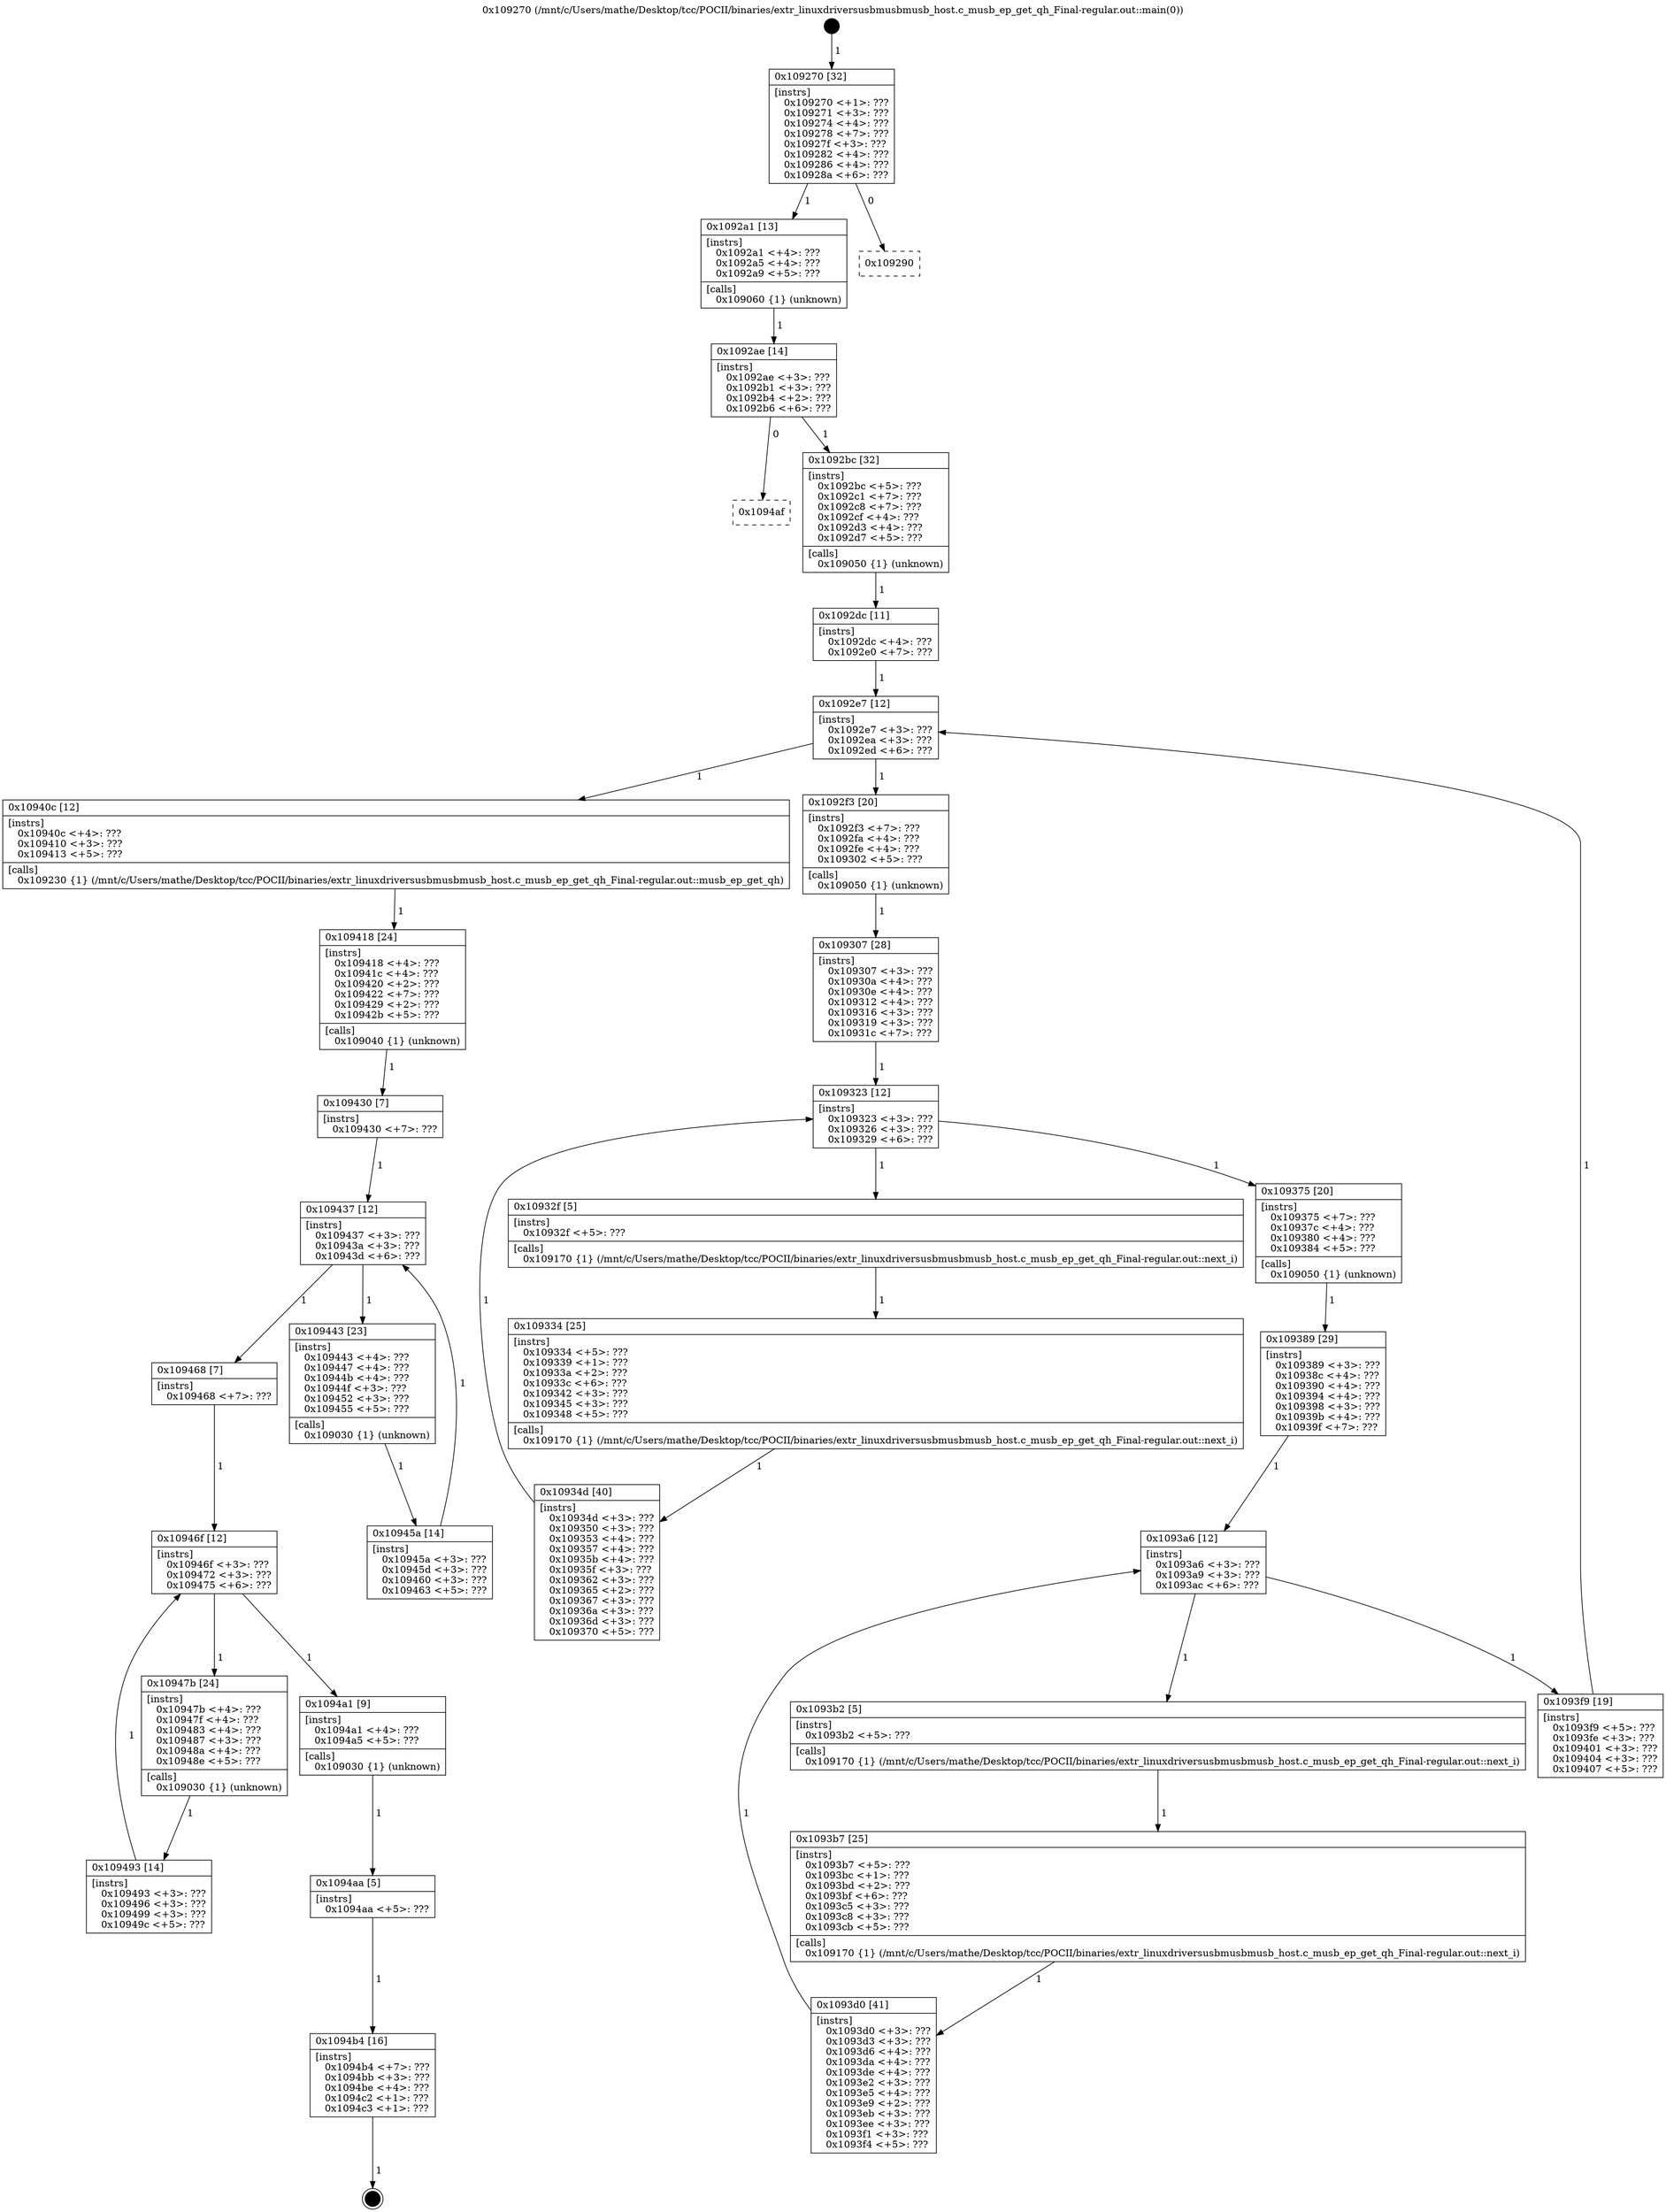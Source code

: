digraph "0x109270" {
  label = "0x109270 (/mnt/c/Users/mathe/Desktop/tcc/POCII/binaries/extr_linuxdriversusbmusbmusb_host.c_musb_ep_get_qh_Final-regular.out::main(0))"
  labelloc = "t"
  node[shape=record]

  Entry [label="",width=0.3,height=0.3,shape=circle,fillcolor=black,style=filled]
  "0x109270" [label="{
     0x109270 [32]\l
     | [instrs]\l
     &nbsp;&nbsp;0x109270 \<+1\>: ???\l
     &nbsp;&nbsp;0x109271 \<+3\>: ???\l
     &nbsp;&nbsp;0x109274 \<+4\>: ???\l
     &nbsp;&nbsp;0x109278 \<+7\>: ???\l
     &nbsp;&nbsp;0x10927f \<+3\>: ???\l
     &nbsp;&nbsp;0x109282 \<+4\>: ???\l
     &nbsp;&nbsp;0x109286 \<+4\>: ???\l
     &nbsp;&nbsp;0x10928a \<+6\>: ???\l
  }"]
  "0x1092a1" [label="{
     0x1092a1 [13]\l
     | [instrs]\l
     &nbsp;&nbsp;0x1092a1 \<+4\>: ???\l
     &nbsp;&nbsp;0x1092a5 \<+4\>: ???\l
     &nbsp;&nbsp;0x1092a9 \<+5\>: ???\l
     | [calls]\l
     &nbsp;&nbsp;0x109060 \{1\} (unknown)\l
  }"]
  "0x109290" [label="{
     0x109290\l
  }", style=dashed]
  "0x1092ae" [label="{
     0x1092ae [14]\l
     | [instrs]\l
     &nbsp;&nbsp;0x1092ae \<+3\>: ???\l
     &nbsp;&nbsp;0x1092b1 \<+3\>: ???\l
     &nbsp;&nbsp;0x1092b4 \<+2\>: ???\l
     &nbsp;&nbsp;0x1092b6 \<+6\>: ???\l
  }"]
  "0x1094af" [label="{
     0x1094af\l
  }", style=dashed]
  "0x1092bc" [label="{
     0x1092bc [32]\l
     | [instrs]\l
     &nbsp;&nbsp;0x1092bc \<+5\>: ???\l
     &nbsp;&nbsp;0x1092c1 \<+7\>: ???\l
     &nbsp;&nbsp;0x1092c8 \<+7\>: ???\l
     &nbsp;&nbsp;0x1092cf \<+4\>: ???\l
     &nbsp;&nbsp;0x1092d3 \<+4\>: ???\l
     &nbsp;&nbsp;0x1092d7 \<+5\>: ???\l
     | [calls]\l
     &nbsp;&nbsp;0x109050 \{1\} (unknown)\l
  }"]
  Exit [label="",width=0.3,height=0.3,shape=circle,fillcolor=black,style=filled,peripheries=2]
  "0x1092e7" [label="{
     0x1092e7 [12]\l
     | [instrs]\l
     &nbsp;&nbsp;0x1092e7 \<+3\>: ???\l
     &nbsp;&nbsp;0x1092ea \<+3\>: ???\l
     &nbsp;&nbsp;0x1092ed \<+6\>: ???\l
  }"]
  "0x10940c" [label="{
     0x10940c [12]\l
     | [instrs]\l
     &nbsp;&nbsp;0x10940c \<+4\>: ???\l
     &nbsp;&nbsp;0x109410 \<+3\>: ???\l
     &nbsp;&nbsp;0x109413 \<+5\>: ???\l
     | [calls]\l
     &nbsp;&nbsp;0x109230 \{1\} (/mnt/c/Users/mathe/Desktop/tcc/POCII/binaries/extr_linuxdriversusbmusbmusb_host.c_musb_ep_get_qh_Final-regular.out::musb_ep_get_qh)\l
  }"]
  "0x1092f3" [label="{
     0x1092f3 [20]\l
     | [instrs]\l
     &nbsp;&nbsp;0x1092f3 \<+7\>: ???\l
     &nbsp;&nbsp;0x1092fa \<+4\>: ???\l
     &nbsp;&nbsp;0x1092fe \<+4\>: ???\l
     &nbsp;&nbsp;0x109302 \<+5\>: ???\l
     | [calls]\l
     &nbsp;&nbsp;0x109050 \{1\} (unknown)\l
  }"]
  "0x109323" [label="{
     0x109323 [12]\l
     | [instrs]\l
     &nbsp;&nbsp;0x109323 \<+3\>: ???\l
     &nbsp;&nbsp;0x109326 \<+3\>: ???\l
     &nbsp;&nbsp;0x109329 \<+6\>: ???\l
  }"]
  "0x109375" [label="{
     0x109375 [20]\l
     | [instrs]\l
     &nbsp;&nbsp;0x109375 \<+7\>: ???\l
     &nbsp;&nbsp;0x10937c \<+4\>: ???\l
     &nbsp;&nbsp;0x109380 \<+4\>: ???\l
     &nbsp;&nbsp;0x109384 \<+5\>: ???\l
     | [calls]\l
     &nbsp;&nbsp;0x109050 \{1\} (unknown)\l
  }"]
  "0x10932f" [label="{
     0x10932f [5]\l
     | [instrs]\l
     &nbsp;&nbsp;0x10932f \<+5\>: ???\l
     | [calls]\l
     &nbsp;&nbsp;0x109170 \{1\} (/mnt/c/Users/mathe/Desktop/tcc/POCII/binaries/extr_linuxdriversusbmusbmusb_host.c_musb_ep_get_qh_Final-regular.out::next_i)\l
  }"]
  "0x109334" [label="{
     0x109334 [25]\l
     | [instrs]\l
     &nbsp;&nbsp;0x109334 \<+5\>: ???\l
     &nbsp;&nbsp;0x109339 \<+1\>: ???\l
     &nbsp;&nbsp;0x10933a \<+2\>: ???\l
     &nbsp;&nbsp;0x10933c \<+6\>: ???\l
     &nbsp;&nbsp;0x109342 \<+3\>: ???\l
     &nbsp;&nbsp;0x109345 \<+3\>: ???\l
     &nbsp;&nbsp;0x109348 \<+5\>: ???\l
     | [calls]\l
     &nbsp;&nbsp;0x109170 \{1\} (/mnt/c/Users/mathe/Desktop/tcc/POCII/binaries/extr_linuxdriversusbmusbmusb_host.c_musb_ep_get_qh_Final-regular.out::next_i)\l
  }"]
  "0x10934d" [label="{
     0x10934d [40]\l
     | [instrs]\l
     &nbsp;&nbsp;0x10934d \<+3\>: ???\l
     &nbsp;&nbsp;0x109350 \<+3\>: ???\l
     &nbsp;&nbsp;0x109353 \<+4\>: ???\l
     &nbsp;&nbsp;0x109357 \<+4\>: ???\l
     &nbsp;&nbsp;0x10935b \<+4\>: ???\l
     &nbsp;&nbsp;0x10935f \<+3\>: ???\l
     &nbsp;&nbsp;0x109362 \<+3\>: ???\l
     &nbsp;&nbsp;0x109365 \<+2\>: ???\l
     &nbsp;&nbsp;0x109367 \<+3\>: ???\l
     &nbsp;&nbsp;0x10936a \<+3\>: ???\l
     &nbsp;&nbsp;0x10936d \<+3\>: ???\l
     &nbsp;&nbsp;0x109370 \<+5\>: ???\l
  }"]
  "0x109307" [label="{
     0x109307 [28]\l
     | [instrs]\l
     &nbsp;&nbsp;0x109307 \<+3\>: ???\l
     &nbsp;&nbsp;0x10930a \<+4\>: ???\l
     &nbsp;&nbsp;0x10930e \<+4\>: ???\l
     &nbsp;&nbsp;0x109312 \<+4\>: ???\l
     &nbsp;&nbsp;0x109316 \<+3\>: ???\l
     &nbsp;&nbsp;0x109319 \<+3\>: ???\l
     &nbsp;&nbsp;0x10931c \<+7\>: ???\l
  }"]
  "0x1093a6" [label="{
     0x1093a6 [12]\l
     | [instrs]\l
     &nbsp;&nbsp;0x1093a6 \<+3\>: ???\l
     &nbsp;&nbsp;0x1093a9 \<+3\>: ???\l
     &nbsp;&nbsp;0x1093ac \<+6\>: ???\l
  }"]
  "0x1093f9" [label="{
     0x1093f9 [19]\l
     | [instrs]\l
     &nbsp;&nbsp;0x1093f9 \<+5\>: ???\l
     &nbsp;&nbsp;0x1093fe \<+3\>: ???\l
     &nbsp;&nbsp;0x109401 \<+3\>: ???\l
     &nbsp;&nbsp;0x109404 \<+3\>: ???\l
     &nbsp;&nbsp;0x109407 \<+5\>: ???\l
  }"]
  "0x1093b2" [label="{
     0x1093b2 [5]\l
     | [instrs]\l
     &nbsp;&nbsp;0x1093b2 \<+5\>: ???\l
     | [calls]\l
     &nbsp;&nbsp;0x109170 \{1\} (/mnt/c/Users/mathe/Desktop/tcc/POCII/binaries/extr_linuxdriversusbmusbmusb_host.c_musb_ep_get_qh_Final-regular.out::next_i)\l
  }"]
  "0x1093b7" [label="{
     0x1093b7 [25]\l
     | [instrs]\l
     &nbsp;&nbsp;0x1093b7 \<+5\>: ???\l
     &nbsp;&nbsp;0x1093bc \<+1\>: ???\l
     &nbsp;&nbsp;0x1093bd \<+2\>: ???\l
     &nbsp;&nbsp;0x1093bf \<+6\>: ???\l
     &nbsp;&nbsp;0x1093c5 \<+3\>: ???\l
     &nbsp;&nbsp;0x1093c8 \<+3\>: ???\l
     &nbsp;&nbsp;0x1093cb \<+5\>: ???\l
     | [calls]\l
     &nbsp;&nbsp;0x109170 \{1\} (/mnt/c/Users/mathe/Desktop/tcc/POCII/binaries/extr_linuxdriversusbmusbmusb_host.c_musb_ep_get_qh_Final-regular.out::next_i)\l
  }"]
  "0x1093d0" [label="{
     0x1093d0 [41]\l
     | [instrs]\l
     &nbsp;&nbsp;0x1093d0 \<+3\>: ???\l
     &nbsp;&nbsp;0x1093d3 \<+3\>: ???\l
     &nbsp;&nbsp;0x1093d6 \<+4\>: ???\l
     &nbsp;&nbsp;0x1093da \<+4\>: ???\l
     &nbsp;&nbsp;0x1093de \<+4\>: ???\l
     &nbsp;&nbsp;0x1093e2 \<+3\>: ???\l
     &nbsp;&nbsp;0x1093e5 \<+4\>: ???\l
     &nbsp;&nbsp;0x1093e9 \<+2\>: ???\l
     &nbsp;&nbsp;0x1093eb \<+3\>: ???\l
     &nbsp;&nbsp;0x1093ee \<+3\>: ???\l
     &nbsp;&nbsp;0x1093f1 \<+3\>: ???\l
     &nbsp;&nbsp;0x1093f4 \<+5\>: ???\l
  }"]
  "0x109389" [label="{
     0x109389 [29]\l
     | [instrs]\l
     &nbsp;&nbsp;0x109389 \<+3\>: ???\l
     &nbsp;&nbsp;0x10938c \<+4\>: ???\l
     &nbsp;&nbsp;0x109390 \<+4\>: ???\l
     &nbsp;&nbsp;0x109394 \<+4\>: ???\l
     &nbsp;&nbsp;0x109398 \<+3\>: ???\l
     &nbsp;&nbsp;0x10939b \<+4\>: ???\l
     &nbsp;&nbsp;0x10939f \<+7\>: ???\l
  }"]
  "0x1094b4" [label="{
     0x1094b4 [16]\l
     | [instrs]\l
     &nbsp;&nbsp;0x1094b4 \<+7\>: ???\l
     &nbsp;&nbsp;0x1094bb \<+3\>: ???\l
     &nbsp;&nbsp;0x1094be \<+4\>: ???\l
     &nbsp;&nbsp;0x1094c2 \<+1\>: ???\l
     &nbsp;&nbsp;0x1094c3 \<+1\>: ???\l
  }"]
  "0x1092dc" [label="{
     0x1092dc [11]\l
     | [instrs]\l
     &nbsp;&nbsp;0x1092dc \<+4\>: ???\l
     &nbsp;&nbsp;0x1092e0 \<+7\>: ???\l
  }"]
  "0x109418" [label="{
     0x109418 [24]\l
     | [instrs]\l
     &nbsp;&nbsp;0x109418 \<+4\>: ???\l
     &nbsp;&nbsp;0x10941c \<+4\>: ???\l
     &nbsp;&nbsp;0x109420 \<+2\>: ???\l
     &nbsp;&nbsp;0x109422 \<+7\>: ???\l
     &nbsp;&nbsp;0x109429 \<+2\>: ???\l
     &nbsp;&nbsp;0x10942b \<+5\>: ???\l
     | [calls]\l
     &nbsp;&nbsp;0x109040 \{1\} (unknown)\l
  }"]
  "0x109437" [label="{
     0x109437 [12]\l
     | [instrs]\l
     &nbsp;&nbsp;0x109437 \<+3\>: ???\l
     &nbsp;&nbsp;0x10943a \<+3\>: ???\l
     &nbsp;&nbsp;0x10943d \<+6\>: ???\l
  }"]
  "0x10946f" [label="{
     0x10946f [12]\l
     | [instrs]\l
     &nbsp;&nbsp;0x10946f \<+3\>: ???\l
     &nbsp;&nbsp;0x109472 \<+3\>: ???\l
     &nbsp;&nbsp;0x109475 \<+6\>: ???\l
  }"]
  "0x109443" [label="{
     0x109443 [23]\l
     | [instrs]\l
     &nbsp;&nbsp;0x109443 \<+4\>: ???\l
     &nbsp;&nbsp;0x109447 \<+4\>: ???\l
     &nbsp;&nbsp;0x10944b \<+4\>: ???\l
     &nbsp;&nbsp;0x10944f \<+3\>: ???\l
     &nbsp;&nbsp;0x109452 \<+3\>: ???\l
     &nbsp;&nbsp;0x109455 \<+5\>: ???\l
     | [calls]\l
     &nbsp;&nbsp;0x109030 \{1\} (unknown)\l
  }"]
  "0x10945a" [label="{
     0x10945a [14]\l
     | [instrs]\l
     &nbsp;&nbsp;0x10945a \<+3\>: ???\l
     &nbsp;&nbsp;0x10945d \<+3\>: ???\l
     &nbsp;&nbsp;0x109460 \<+3\>: ???\l
     &nbsp;&nbsp;0x109463 \<+5\>: ???\l
  }"]
  "0x109430" [label="{
     0x109430 [7]\l
     | [instrs]\l
     &nbsp;&nbsp;0x109430 \<+7\>: ???\l
  }"]
  "0x1094a1" [label="{
     0x1094a1 [9]\l
     | [instrs]\l
     &nbsp;&nbsp;0x1094a1 \<+4\>: ???\l
     &nbsp;&nbsp;0x1094a5 \<+5\>: ???\l
     | [calls]\l
     &nbsp;&nbsp;0x109030 \{1\} (unknown)\l
  }"]
  "0x10947b" [label="{
     0x10947b [24]\l
     | [instrs]\l
     &nbsp;&nbsp;0x10947b \<+4\>: ???\l
     &nbsp;&nbsp;0x10947f \<+4\>: ???\l
     &nbsp;&nbsp;0x109483 \<+4\>: ???\l
     &nbsp;&nbsp;0x109487 \<+3\>: ???\l
     &nbsp;&nbsp;0x10948a \<+4\>: ???\l
     &nbsp;&nbsp;0x10948e \<+5\>: ???\l
     | [calls]\l
     &nbsp;&nbsp;0x109030 \{1\} (unknown)\l
  }"]
  "0x109493" [label="{
     0x109493 [14]\l
     | [instrs]\l
     &nbsp;&nbsp;0x109493 \<+3\>: ???\l
     &nbsp;&nbsp;0x109496 \<+3\>: ???\l
     &nbsp;&nbsp;0x109499 \<+3\>: ???\l
     &nbsp;&nbsp;0x10949c \<+5\>: ???\l
  }"]
  "0x109468" [label="{
     0x109468 [7]\l
     | [instrs]\l
     &nbsp;&nbsp;0x109468 \<+7\>: ???\l
  }"]
  "0x1094aa" [label="{
     0x1094aa [5]\l
     | [instrs]\l
     &nbsp;&nbsp;0x1094aa \<+5\>: ???\l
  }"]
  Entry -> "0x109270" [label=" 1"]
  "0x109270" -> "0x1092a1" [label=" 1"]
  "0x109270" -> "0x109290" [label=" 0"]
  "0x1092a1" -> "0x1092ae" [label=" 1"]
  "0x1092ae" -> "0x1094af" [label=" 0"]
  "0x1092ae" -> "0x1092bc" [label=" 1"]
  "0x1094b4" -> Exit [label=" 1"]
  "0x1092bc" -> "0x1092dc" [label=" 1"]
  "0x1092e7" -> "0x10940c" [label=" 1"]
  "0x1092e7" -> "0x1092f3" [label=" 1"]
  "0x1092f3" -> "0x109307" [label=" 1"]
  "0x109323" -> "0x109375" [label=" 1"]
  "0x109323" -> "0x10932f" [label=" 1"]
  "0x10932f" -> "0x109334" [label=" 1"]
  "0x109334" -> "0x10934d" [label=" 1"]
  "0x109307" -> "0x109323" [label=" 1"]
  "0x10934d" -> "0x109323" [label=" 1"]
  "0x109375" -> "0x109389" [label=" 1"]
  "0x1093a6" -> "0x1093f9" [label=" 1"]
  "0x1093a6" -> "0x1093b2" [label=" 1"]
  "0x1093b2" -> "0x1093b7" [label=" 1"]
  "0x1093b7" -> "0x1093d0" [label=" 1"]
  "0x109389" -> "0x1093a6" [label=" 1"]
  "0x1093d0" -> "0x1093a6" [label=" 1"]
  "0x1094aa" -> "0x1094b4" [label=" 1"]
  "0x1092dc" -> "0x1092e7" [label=" 1"]
  "0x1093f9" -> "0x1092e7" [label=" 1"]
  "0x10940c" -> "0x109418" [label=" 1"]
  "0x109418" -> "0x109430" [label=" 1"]
  "0x109437" -> "0x109468" [label=" 1"]
  "0x109437" -> "0x109443" [label=" 1"]
  "0x109443" -> "0x10945a" [label=" 1"]
  "0x109430" -> "0x109437" [label=" 1"]
  "0x10945a" -> "0x109437" [label=" 1"]
  "0x10946f" -> "0x1094a1" [label=" 1"]
  "0x10946f" -> "0x10947b" [label=" 1"]
  "0x10947b" -> "0x109493" [label=" 1"]
  "0x109468" -> "0x10946f" [label=" 1"]
  "0x109493" -> "0x10946f" [label=" 1"]
  "0x1094a1" -> "0x1094aa" [label=" 1"]
}
